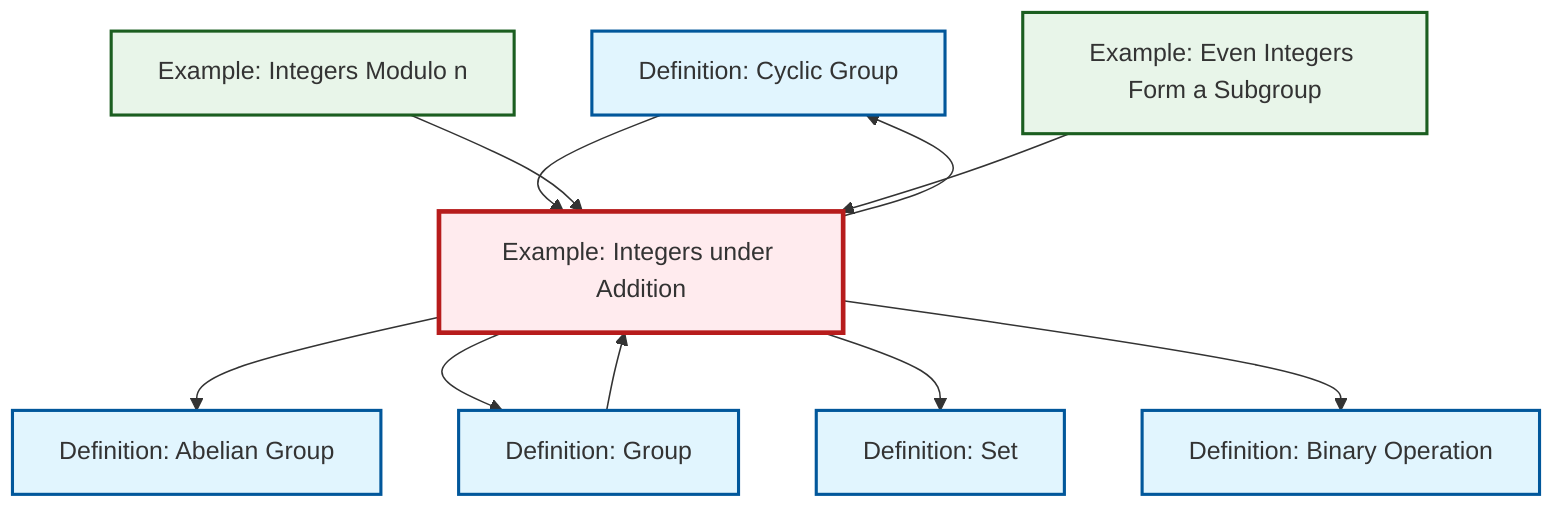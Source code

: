 graph TD
    classDef definition fill:#e1f5fe,stroke:#01579b,stroke-width:2px
    classDef theorem fill:#f3e5f5,stroke:#4a148c,stroke-width:2px
    classDef axiom fill:#fff3e0,stroke:#e65100,stroke-width:2px
    classDef example fill:#e8f5e9,stroke:#1b5e20,stroke-width:2px
    classDef current fill:#ffebee,stroke:#b71c1c,stroke-width:3px
    def-set["Definition: Set"]:::definition
    def-cyclic-group["Definition: Cyclic Group"]:::definition
    def-binary-operation["Definition: Binary Operation"]:::definition
    ex-integers-addition["Example: Integers under Addition"]:::example
    ex-quotient-integers-mod-n["Example: Integers Modulo n"]:::example
    def-group["Definition: Group"]:::definition
    ex-even-integers-subgroup["Example: Even Integers Form a Subgroup"]:::example
    def-abelian-group["Definition: Abelian Group"]:::definition
    ex-integers-addition --> def-abelian-group
    ex-integers-addition --> def-group
    def-cyclic-group --> ex-integers-addition
    ex-quotient-integers-mod-n --> ex-integers-addition
    ex-even-integers-subgroup --> ex-integers-addition
    ex-integers-addition --> def-cyclic-group
    def-group --> ex-integers-addition
    ex-integers-addition --> def-set
    ex-integers-addition --> def-binary-operation
    class ex-integers-addition current